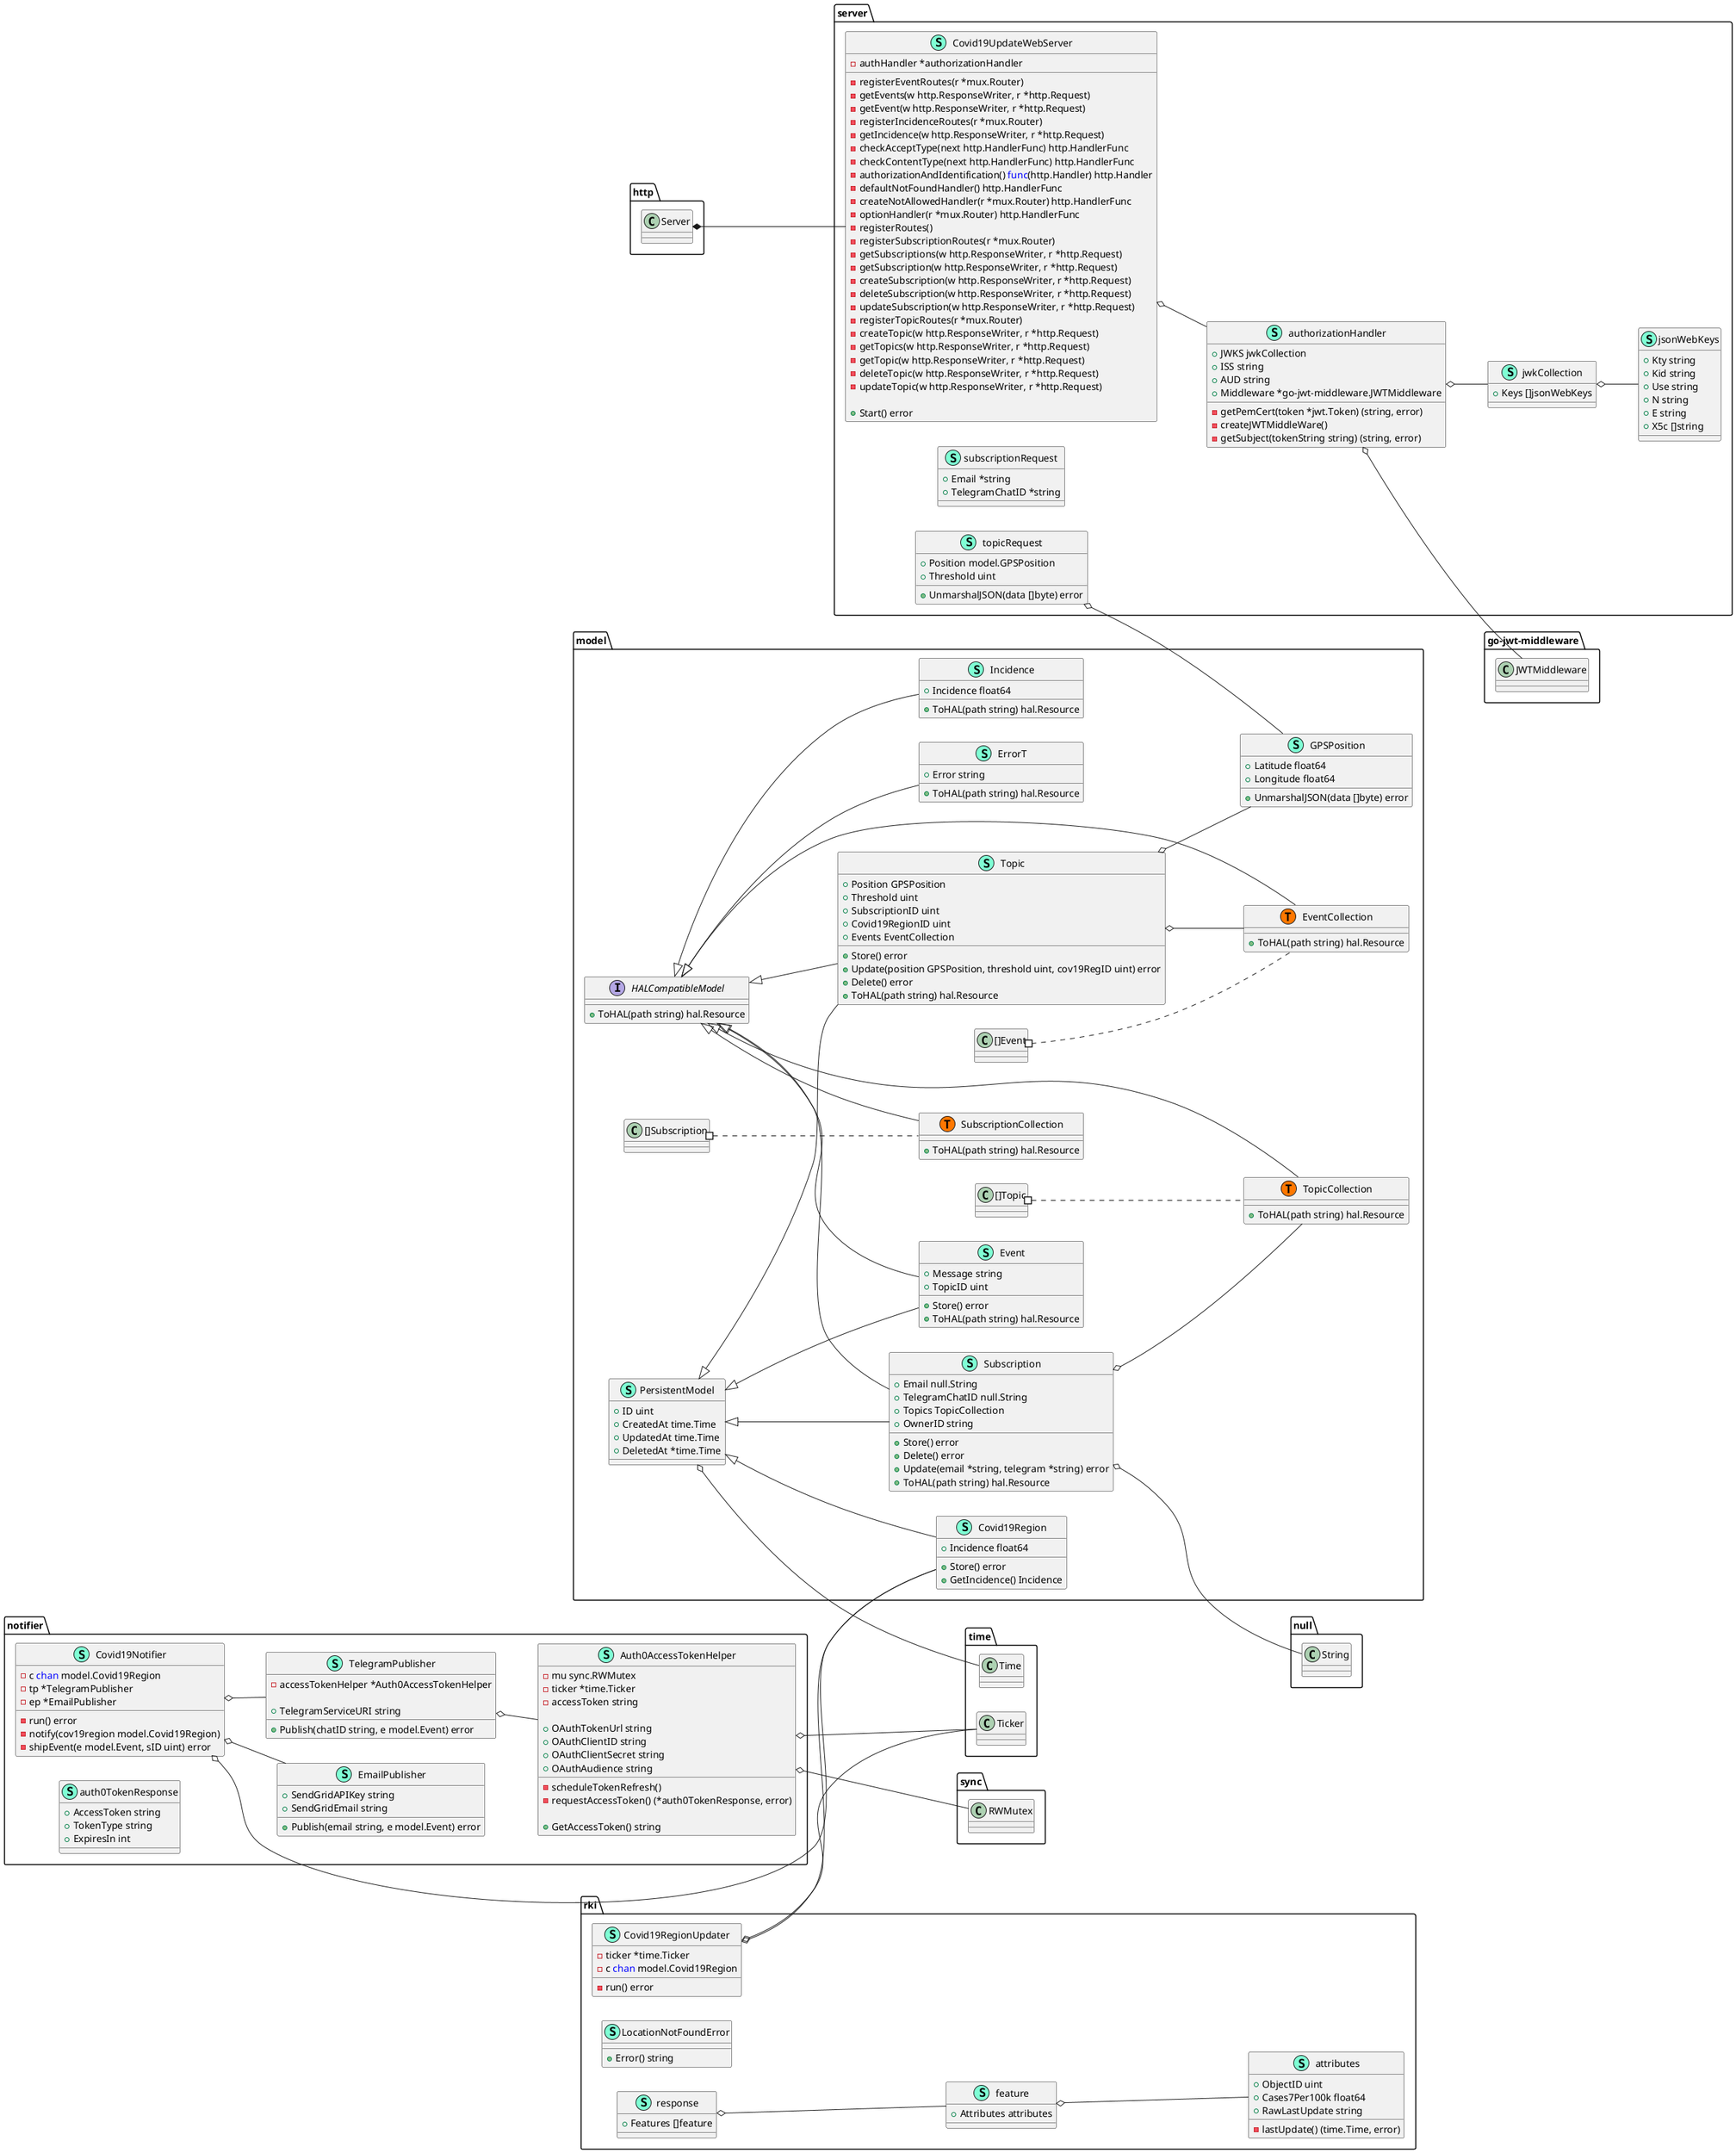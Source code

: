 @startuml
left to right direction
namespace model {
    class Covid19Region << (S,Aquamarine) >> {
        + Incidence float64

        + Store() error
        + GetIncidence() Incidence

    }
    class ErrorT << (S,Aquamarine) >> {
        + Error string

        + ToHAL(path string) hal.Resource

    }
    class Event << (S,Aquamarine) >> {
        + Message string
        + TopicID uint

        + Store() error
        + ToHAL(path string) hal.Resource

    }
    class EventCollection << (S,Aquamarine) >> {
        + ToHAL(path string) hal.Resource

    }
    class GPSPosition << (S,Aquamarine) >> {
        + Latitude float64
        + Longitude float64

        + UnmarshalJSON(data []byte) error

    }
    interface HALCompatibleModel  {
        + ToHAL(path string) hal.Resource

    }
    class Incidence << (S,Aquamarine) >> {
        + Incidence float64

        + ToHAL(path string) hal.Resource

    }
    class PersistentModel << (S,Aquamarine) >> {
        + ID uint
        + CreatedAt time.Time
        + UpdatedAt time.Time
        + DeletedAt *time.Time

    }
    class Subscription << (S,Aquamarine) >> {
        + Email null.String
        + TelegramChatID null.String
        + Topics TopicCollection
        + OwnerID string

        + Store() error
        + Delete() error
        + Update(email *string, telegram *string) error
        + ToHAL(path string) hal.Resource

    }
    class SubscriptionCollection << (S,Aquamarine) >> {
        + ToHAL(path string) hal.Resource

    }
    class Topic << (S,Aquamarine) >> {
        + Position GPSPosition
        + Threshold uint
        + SubscriptionID uint
        + Covid19RegionID uint
        + Events EventCollection

        + Store() error
        + Update(position GPSPosition, threshold uint, cov19RegID uint) error
        + Delete() error
        + ToHAL(path string) hal.Resource

    }
    class TopicCollection << (S,Aquamarine) >> {
        + ToHAL(path string) hal.Resource

    }
    class model.EventCollection << (T, #FF7700) >>  {
    }
    class model.SubscriptionCollection << (T, #FF7700) >>  {
    }
    class model.TopicCollection << (T, #FF7700) >>  {
    }
}
"model.PersistentModel" <|-- "model.Covid19Region"
"model.PersistentModel" <|-- "model.Event"
"model.PersistentModel" <|-- "model.Subscription"
"model.PersistentModel" <|-- "model.Topic"

"model.HALCompatibleModel" <|-- "model.ErrorT"
"model.HALCompatibleModel" <|-- "model.Event"
"model.HALCompatibleModel" <|-- "model.EventCollection"
"model.HALCompatibleModel" <|-- "model.Incidence"
"model.HALCompatibleModel" <|-- "model.Subscription"
"model.HALCompatibleModel" <|-- "model.SubscriptionCollection"
"model.HALCompatibleModel" <|-- "model.Topic"
"model.HALCompatibleModel" <|-- "model.TopicCollection"

"model.PersistentModel" o-- "time.Time"
"model.Subscription" o-- "model.TopicCollection"
"model.Subscription" o-- "null.String"
"model.Topic" o-- "model.EventCollection"
"model.Topic" o-- "model.GPSPosition"

namespace notifier {
    class Auth0AccessTokenHelper << (S,Aquamarine) >> {
        - mu sync.RWMutex
        - ticker *time.Ticker
        - accessToken string

        + OAuthTokenUrl string
        + OAuthClientID string
        + OAuthClientSecret string
        + OAuthAudience string

        - scheduleTokenRefresh() 
        - requestAccessToken() (*auth0TokenResponse, error)

        + GetAccessToken() string

    }
    class Covid19Notifier << (S,Aquamarine) >> {
        - c <font color=blue>chan</font> model.Covid19Region
        - tp *TelegramPublisher
        - ep *EmailPublisher

        - run() error
        - notify(cov19region model.Covid19Region) 
        - shipEvent(e model.Event, sID uint) error

    }
    class EmailPublisher << (S,Aquamarine) >> {
        + SendGridAPIKey string
        + SendGridEmail string

        + Publish(email string, e model.Event) error

    }
    class TelegramPublisher << (S,Aquamarine) >> {
        - accessTokenHelper *Auth0AccessTokenHelper

        + TelegramServiceURI string

        + Publish(chatID string, e model.Event) error

    }
    class auth0TokenResponse << (S,Aquamarine) >> {
        + AccessToken string
        + TokenType string
        + ExpiresIn int

    }
}


"notifier.Auth0AccessTokenHelper" o-- "sync.RWMutex"
"notifier.Auth0AccessTokenHelper" o-- "time.Ticker"
"notifier.Covid19Notifier" o-- "model.Covid19Region"
"notifier.Covid19Notifier" o-- "notifier.EmailPublisher"
"notifier.Covid19Notifier" o-- "notifier.TelegramPublisher"
"notifier.TelegramPublisher" o-- "notifier.Auth0AccessTokenHelper"

namespace rki {
    class Covid19RegionUpdater << (S,Aquamarine) >> {
        - ticker *time.Ticker
        - c <font color=blue>chan</font> model.Covid19Region

        - run() error

    }
    class LocationNotFoundError << (S,Aquamarine) >> {
        + Error() string

    }
    class attributes << (S,Aquamarine) >> {
        + ObjectID uint
        + Cases7Per100k float64
        + RawLastUpdate string

        - lastUpdate() (time.Time, error)

    }
    class feature << (S,Aquamarine) >> {
        + Attributes attributes

    }
    class response << (S,Aquamarine) >> {
        + Features []feature

    }
}


"rki.Covid19RegionUpdater" o-- "model.Covid19Region"
"rki.Covid19RegionUpdater" o-- "time.Ticker"
"rki.feature" o-- "rki.attributes"
"rki.response" o-- "rki.feature"

namespace server {
    class Covid19UpdateWebServer << (S,Aquamarine) >> {
        - authHandler *authorizationHandler

        - registerEventRoutes(r *mux.Router) 
        - getEvents(w http.ResponseWriter, r *http.Request) 
        - getEvent(w http.ResponseWriter, r *http.Request) 
        - registerIncidenceRoutes(r *mux.Router) 
        - getIncidence(w http.ResponseWriter, r *http.Request) 
        - checkAcceptType(next http.HandlerFunc) http.HandlerFunc
        - checkContentType(next http.HandlerFunc) http.HandlerFunc
        - authorizationAndIdentification() <font color=blue>func</font>(http.Handler) http.Handler
        - defaultNotFoundHandler() http.HandlerFunc
        - createNotAllowedHandler(r *mux.Router) http.HandlerFunc
        - optionHandler(r *mux.Router) http.HandlerFunc
        - registerRoutes() 
        - registerSubscriptionRoutes(r *mux.Router) 
        - getSubscriptions(w http.ResponseWriter, r *http.Request) 
        - getSubscription(w http.ResponseWriter, r *http.Request) 
        - createSubscription(w http.ResponseWriter, r *http.Request) 
        - deleteSubscription(w http.ResponseWriter, r *http.Request) 
        - updateSubscription(w http.ResponseWriter, r *http.Request) 
        - registerTopicRoutes(r *mux.Router) 
        - createTopic(w http.ResponseWriter, r *http.Request) 
        - getTopics(w http.ResponseWriter, r *http.Request) 
        - getTopic(w http.ResponseWriter, r *http.Request) 
        - deleteTopic(w http.ResponseWriter, r *http.Request) 
        - updateTopic(w http.ResponseWriter, r *http.Request) 

        + Start() error

    }
    class authorizationHandler << (S,Aquamarine) >> {
        + JWKS jwkCollection
        + ISS string
        + AUD string
        + Middleware *go-jwt-middleware.JWTMiddleware

        - getPemCert(token *jwt.Token) (string, error)
        - createJWTMiddleWare() 
        - getSubject(tokenString string) (string, error)

    }
    class jsonWebKeys << (S,Aquamarine) >> {
        + Kty string
        + Kid string
        + Use string
        + N string
        + E string
        + X5c []string

    }
    class jwkCollection << (S,Aquamarine) >> {
        + Keys []jsonWebKeys

    }
    class subscriptionRequest << (S,Aquamarine) >> {
        + Email *string
        + TelegramChatID *string

    }
    class topicRequest << (S,Aquamarine) >> {
        + Position model.GPSPosition
        + Threshold uint

        + UnmarshalJSON(data []byte) error

    }
}
"http.Server" *-- "server.Covid19UpdateWebServer"


"server.Covid19UpdateWebServer" o-- "server.authorizationHandler"
"server.authorizationHandler" o-- "go-jwt-middleware.JWTMiddleware"
"server.authorizationHandler" o-- "server.jwkCollection"
"server.jwkCollection" o-- "server.jsonWebKeys"
"server.topicRequest" o-- "model.GPSPosition"

"model.[]Event" #.. "model.EventCollection"
"model.[]Subscription" #.. "model.SubscriptionCollection"
"model.[]Topic" #.. "model.TopicCollection"
@enduml
